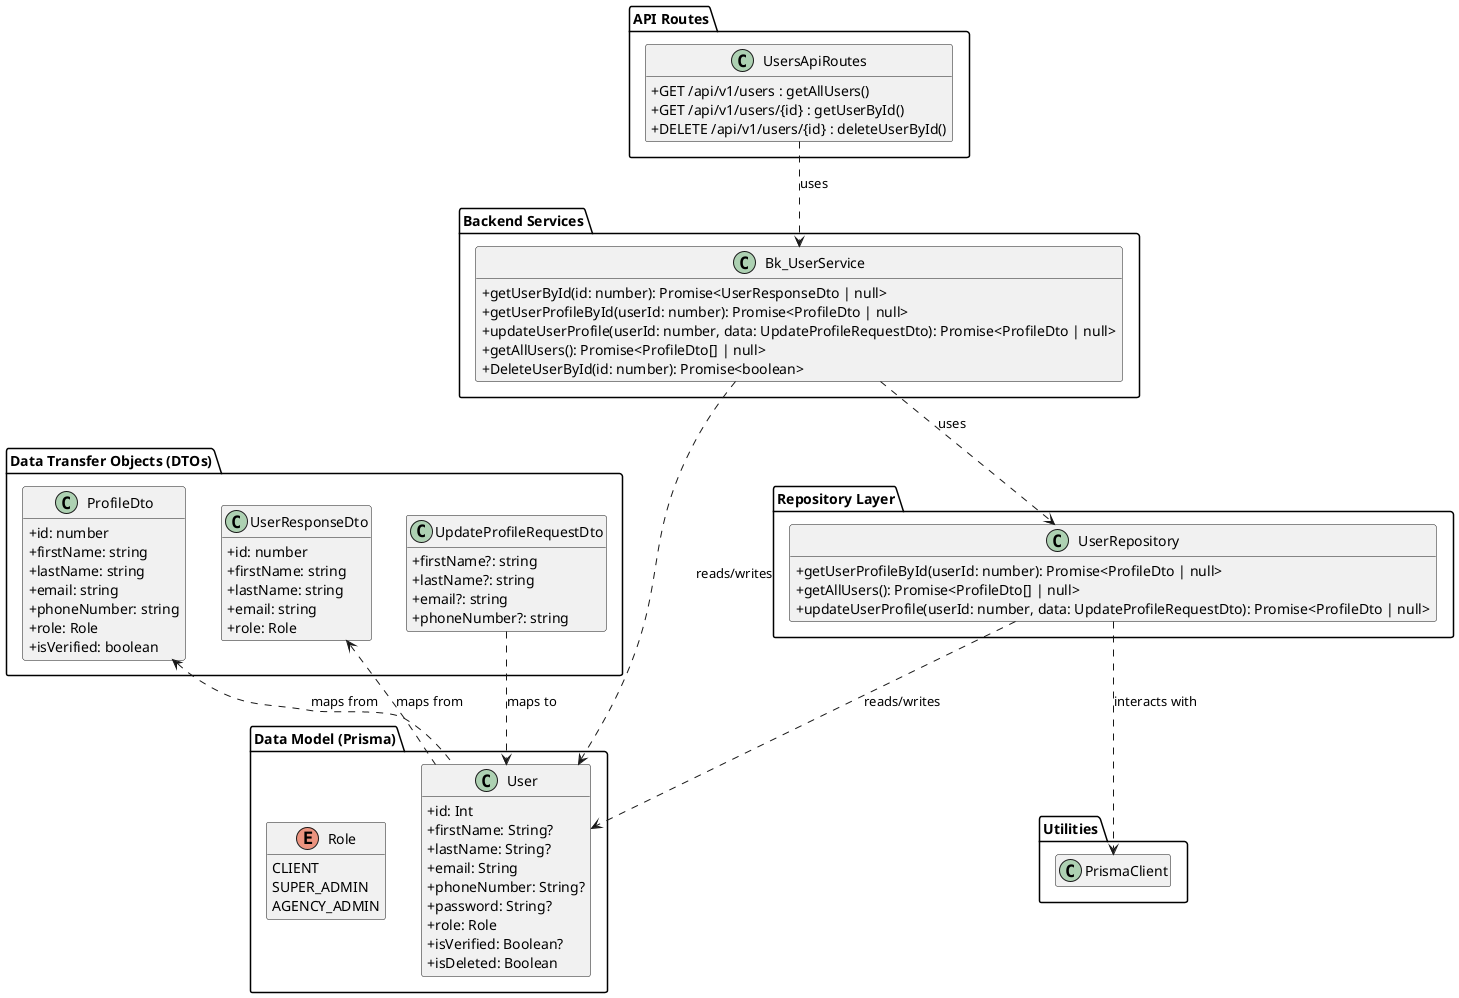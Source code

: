 @startuml
  ' Diagramme de Classe pour le sous-domaine: Gestion du profil utilisateur et CRUD de base

  skinparam classAttributeIconSize 0
  hide empty members

  package "Data Model (Prisma)" {
      class User {
          + id: Int
          + firstName: String?
          + lastName: String?
          + email: String
          + phoneNumber: String?
          + password: String?
          + role: Role
          + isVerified: Boolean?
          + isDeleted: Boolean
          ' ... other relevant attributes for profile
      }

      enum Role {
          CLIENT
          SUPER_ADMIN
          AGENCY_ADMIN
          ' ... other roles
      }
  }

  package "Data Transfer Objects (DTOs)" {
      class ProfileDto {
          + id: number
          + firstName: string
          + lastName: string
          + email: string
          + phoneNumber: string
          + role: Role
          + isVerified: boolean
          ' ... other profile attributes
      }

      class UserResponseDto {
          + id: number
          + firstName: string
          + lastName: string
          + email: string
          + role: Role
          ' ... other user response attributes
      }

      class UpdateProfileRequestDto {
          + firstName?: string
          + lastName?: string
          + email?: string
          + phoneNumber?: string
          ' ... other updatable profile attributes
      }
  }

  package "Backend Services" {
      class Bk_UserService {
          + getUserById(id: number): Promise<UserResponseDto | null>
          + getUserProfileById(userId: number): Promise<ProfileDto | null>
          + updateUserProfile(userId: number, data: UpdateProfileRequestDto): Promise<ProfileDto | null>
          + getAllUsers(): Promise<ProfileDto[] | null>
          + DeleteUserById(id: number): Promise<boolean>
          ' ... other relevant CRUD methods
      }
  }

  package "Repository Layer" {
      class UserRepository {
          + getUserProfileById(userId: number): Promise<ProfileDto | null>
          + getAllUsers(): Promise<ProfileDto[] | null>
          + updateUserProfile(userId: number, data: UpdateProfileRequestDto): Promise<ProfileDto | null>
          ' ... other relevant CRUD methods
      }
  }

  package "API Routes" {
      class UsersApiRoutes {
          + GET /api/v1/users : getAllUsers()
          + GET /api/v1/users/{id} : getUserById()
          + DELETE /api/v1/users/{id} : deleteUserById()
          ' ... other relevant API routes
      }
  }

  package "Utilities" {
      class PrismaClient {
          ' Represents the Prisma ORM client
      }
  }

  ' Relationships
  UsersApiRoutes ..> Bk_UserService : uses
  Bk_UserService ..> UserRepository : uses
  UserRepository ..> PrismaClient : interacts with
  UserRepository ..> User : reads/writes

  Bk_UserService ..> User : reads/writes

  ProfileDto <.. User : maps from
  UserResponseDto <.. User : maps from
  UpdateProfileRequestDto ..> User : maps to

  @enduml
